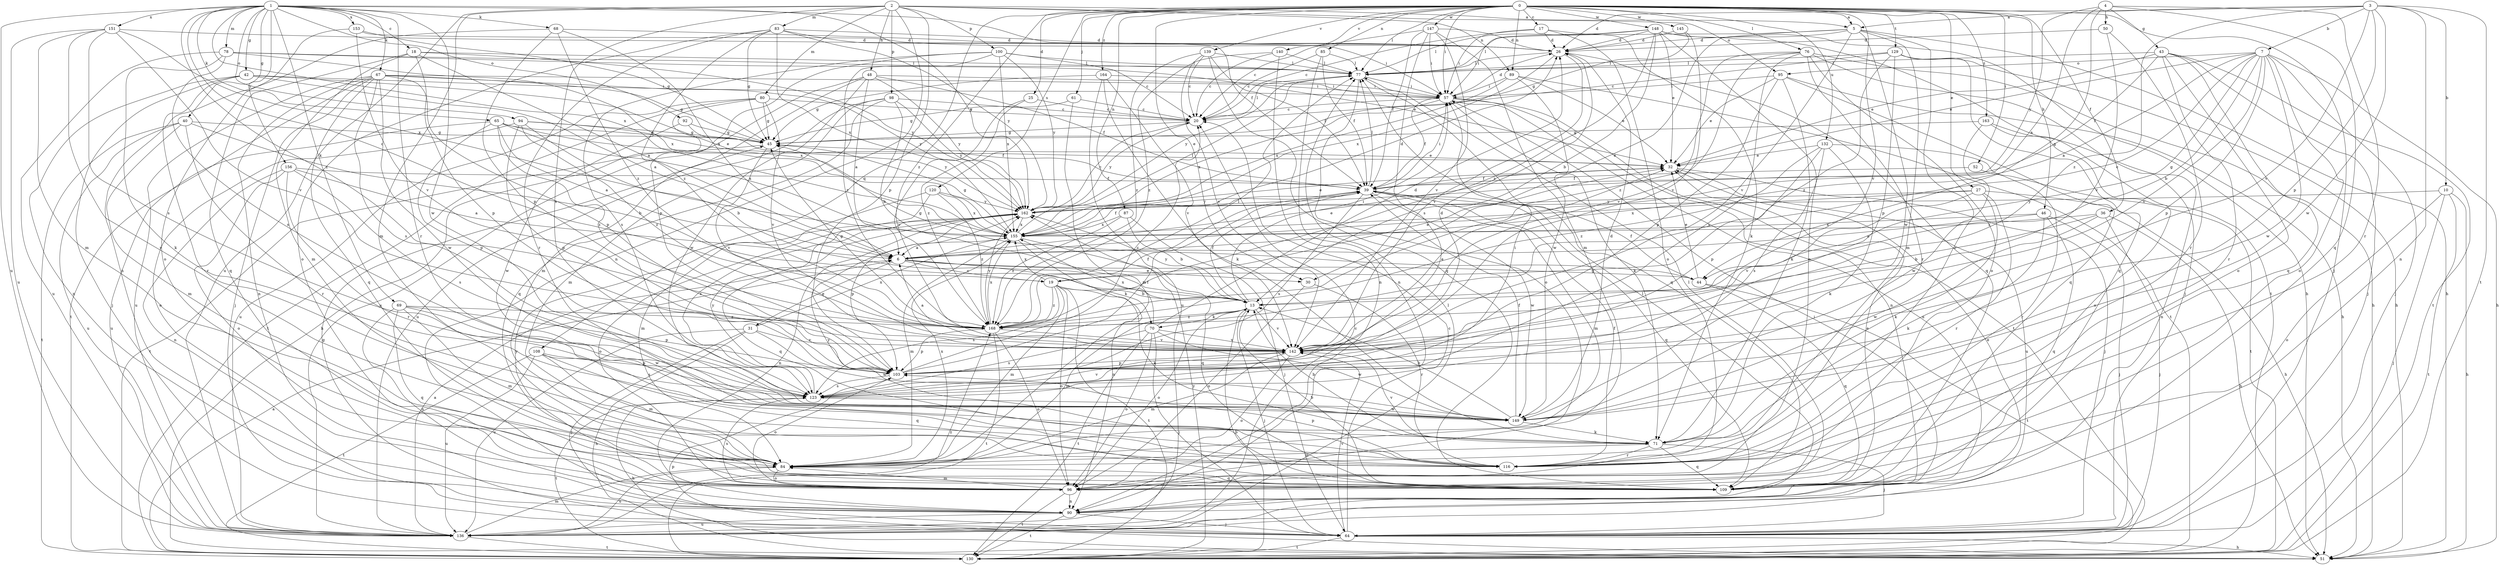 strict digraph  {
0;
1;
2;
3;
4;
5;
6;
7;
10;
13;
17;
18;
19;
20;
25;
26;
27;
30;
31;
32;
36;
39;
40;
42;
43;
44;
45;
46;
48;
50;
51;
52;
57;
61;
64;
65;
67;
68;
69;
70;
71;
76;
77;
78;
80;
83;
84;
85;
87;
89;
90;
92;
94;
95;
96;
98;
100;
103;
108;
109;
116;
120;
123;
129;
130;
132;
136;
139;
140;
142;
145;
147;
148;
149;
151;
153;
155;
156;
162;
163;
164;
168;
0 -> 5  [label=a];
0 -> 17  [label=c];
0 -> 25  [label=d];
0 -> 27  [label=e];
0 -> 30  [label=e];
0 -> 36  [label=f];
0 -> 46  [label=h];
0 -> 52  [label=i];
0 -> 57  [label=i];
0 -> 61  [label=j];
0 -> 64  [label=j];
0 -> 76  [label=l];
0 -> 77  [label=l];
0 -> 85  [label=n];
0 -> 87  [label=n];
0 -> 89  [label=n];
0 -> 108  [label=q];
0 -> 120  [label=s];
0 -> 129  [label=t];
0 -> 132  [label=u];
0 -> 139  [label=v];
0 -> 140  [label=v];
0 -> 142  [label=v];
0 -> 145  [label=w];
0 -> 147  [label=w];
0 -> 148  [label=w];
0 -> 163  [label=z];
0 -> 164  [label=z];
0 -> 168  [label=z];
1 -> 18  [label=c];
1 -> 19  [label=c];
1 -> 39  [label=f];
1 -> 40  [label=g];
1 -> 42  [label=g];
1 -> 65  [label=k];
1 -> 67  [label=k];
1 -> 68  [label=k];
1 -> 69  [label=k];
1 -> 78  [label=m];
1 -> 92  [label=o];
1 -> 94  [label=o];
1 -> 116  [label=r];
1 -> 136  [label=u];
1 -> 149  [label=w];
1 -> 151  [label=x];
1 -> 153  [label=x];
1 -> 155  [label=x];
1 -> 156  [label=y];
1 -> 162  [label=y];
1 -> 168  [label=z];
2 -> 5  [label=a];
2 -> 48  [label=h];
2 -> 80  [label=m];
2 -> 83  [label=m];
2 -> 84  [label=m];
2 -> 89  [label=n];
2 -> 90  [label=n];
2 -> 95  [label=o];
2 -> 98  [label=p];
2 -> 100  [label=p];
2 -> 103  [label=p];
2 -> 123  [label=s];
2 -> 136  [label=u];
3 -> 5  [label=a];
3 -> 7  [label=b];
3 -> 10  [label=b];
3 -> 26  [label=d];
3 -> 90  [label=n];
3 -> 103  [label=p];
3 -> 130  [label=t];
3 -> 142  [label=v];
3 -> 149  [label=w];
3 -> 168  [label=z];
4 -> 6  [label=a];
4 -> 43  [label=g];
4 -> 44  [label=g];
4 -> 50  [label=h];
4 -> 109  [label=q];
4 -> 116  [label=r];
4 -> 162  [label=y];
5 -> 26  [label=d];
5 -> 30  [label=e];
5 -> 51  [label=h];
5 -> 77  [label=l];
5 -> 84  [label=m];
5 -> 116  [label=r];
5 -> 142  [label=v];
5 -> 149  [label=w];
6 -> 19  [label=c];
6 -> 30  [label=e];
6 -> 31  [label=e];
6 -> 32  [label=e];
6 -> 44  [label=g];
6 -> 70  [label=k];
7 -> 6  [label=a];
7 -> 13  [label=b];
7 -> 19  [label=c];
7 -> 32  [label=e];
7 -> 44  [label=g];
7 -> 51  [label=h];
7 -> 64  [label=j];
7 -> 95  [label=o];
7 -> 96  [label=o];
7 -> 103  [label=p];
7 -> 142  [label=v];
7 -> 149  [label=w];
10 -> 51  [label=h];
10 -> 64  [label=j];
10 -> 96  [label=o];
10 -> 130  [label=t];
10 -> 162  [label=y];
13 -> 39  [label=f];
13 -> 57  [label=i];
13 -> 64  [label=j];
13 -> 70  [label=k];
13 -> 84  [label=m];
13 -> 96  [label=o];
13 -> 142  [label=v];
13 -> 162  [label=y];
13 -> 168  [label=z];
17 -> 20  [label=c];
17 -> 26  [label=d];
17 -> 57  [label=i];
17 -> 71  [label=k];
17 -> 96  [label=o];
18 -> 6  [label=a];
18 -> 77  [label=l];
18 -> 84  [label=m];
18 -> 103  [label=p];
18 -> 109  [label=q];
18 -> 162  [label=y];
19 -> 13  [label=b];
19 -> 32  [label=e];
19 -> 71  [label=k];
19 -> 84  [label=m];
19 -> 96  [label=o];
19 -> 123  [label=s];
19 -> 130  [label=t];
19 -> 155  [label=x];
19 -> 168  [label=z];
20 -> 45  [label=g];
20 -> 77  [label=l];
20 -> 162  [label=y];
25 -> 20  [label=c];
25 -> 142  [label=v];
25 -> 168  [label=z];
26 -> 77  [label=l];
26 -> 109  [label=q];
26 -> 142  [label=v];
26 -> 155  [label=x];
27 -> 51  [label=h];
27 -> 71  [label=k];
27 -> 116  [label=r];
27 -> 142  [label=v];
27 -> 155  [label=x];
27 -> 162  [label=y];
30 -> 96  [label=o];
30 -> 116  [label=r];
31 -> 51  [label=h];
31 -> 64  [label=j];
31 -> 136  [label=u];
31 -> 142  [label=v];
31 -> 149  [label=w];
31 -> 155  [label=x];
32 -> 39  [label=f];
32 -> 64  [label=j];
32 -> 136  [label=u];
36 -> 13  [label=b];
36 -> 51  [label=h];
36 -> 64  [label=j];
36 -> 149  [label=w];
36 -> 155  [label=x];
39 -> 57  [label=i];
39 -> 77  [label=l];
39 -> 84  [label=m];
39 -> 109  [label=q];
39 -> 123  [label=s];
39 -> 149  [label=w];
39 -> 162  [label=y];
40 -> 13  [label=b];
40 -> 45  [label=g];
40 -> 84  [label=m];
40 -> 116  [label=r];
40 -> 130  [label=t];
40 -> 136  [label=u];
42 -> 6  [label=a];
42 -> 57  [label=i];
42 -> 64  [label=j];
42 -> 90  [label=n];
42 -> 116  [label=r];
42 -> 155  [label=x];
43 -> 32  [label=e];
43 -> 39  [label=f];
43 -> 64  [label=j];
43 -> 77  [label=l];
43 -> 96  [label=o];
43 -> 109  [label=q];
43 -> 116  [label=r];
43 -> 130  [label=t];
44 -> 32  [label=e];
44 -> 39  [label=f];
44 -> 45  [label=g];
44 -> 109  [label=q];
44 -> 130  [label=t];
45 -> 32  [label=e];
45 -> 130  [label=t];
45 -> 142  [label=v];
46 -> 6  [label=a];
46 -> 64  [label=j];
46 -> 71  [label=k];
46 -> 109  [label=q];
46 -> 155  [label=x];
48 -> 6  [label=a];
48 -> 39  [label=f];
48 -> 57  [label=i];
48 -> 84  [label=m];
48 -> 136  [label=u];
48 -> 149  [label=w];
48 -> 162  [label=y];
50 -> 26  [label=d];
50 -> 116  [label=r];
50 -> 142  [label=v];
51 -> 103  [label=p];
52 -> 39  [label=f];
52 -> 116  [label=r];
57 -> 20  [label=c];
57 -> 26  [label=d];
57 -> 39  [label=f];
57 -> 71  [label=k];
57 -> 90  [label=n];
57 -> 130  [label=t];
57 -> 136  [label=u];
57 -> 155  [label=x];
61 -> 20  [label=c];
61 -> 45  [label=g];
61 -> 84  [label=m];
64 -> 20  [label=c];
64 -> 45  [label=g];
64 -> 51  [label=h];
64 -> 130  [label=t];
64 -> 142  [label=v];
65 -> 6  [label=a];
65 -> 39  [label=f];
65 -> 45  [label=g];
65 -> 103  [label=p];
65 -> 136  [label=u];
65 -> 155  [label=x];
65 -> 168  [label=z];
67 -> 45  [label=g];
67 -> 57  [label=i];
67 -> 64  [label=j];
67 -> 90  [label=n];
67 -> 103  [label=p];
67 -> 109  [label=q];
67 -> 123  [label=s];
67 -> 130  [label=t];
67 -> 136  [label=u];
67 -> 149  [label=w];
67 -> 162  [label=y];
68 -> 6  [label=a];
68 -> 26  [label=d];
68 -> 90  [label=n];
68 -> 103  [label=p];
68 -> 168  [label=z];
69 -> 84  [label=m];
69 -> 90  [label=n];
69 -> 103  [label=p];
69 -> 109  [label=q];
69 -> 149  [label=w];
69 -> 168  [label=z];
70 -> 26  [label=d];
70 -> 64  [label=j];
70 -> 96  [label=o];
70 -> 123  [label=s];
70 -> 130  [label=t];
70 -> 142  [label=v];
70 -> 149  [label=w];
70 -> 155  [label=x];
71 -> 13  [label=b];
71 -> 64  [label=j];
71 -> 84  [label=m];
71 -> 109  [label=q];
71 -> 116  [label=r];
71 -> 142  [label=v];
76 -> 51  [label=h];
76 -> 64  [label=j];
76 -> 77  [label=l];
76 -> 96  [label=o];
76 -> 116  [label=r];
76 -> 123  [label=s];
76 -> 142  [label=v];
76 -> 168  [label=z];
77 -> 57  [label=i];
77 -> 96  [label=o];
77 -> 109  [label=q];
77 -> 162  [label=y];
78 -> 32  [label=e];
78 -> 71  [label=k];
78 -> 77  [label=l];
78 -> 123  [label=s];
78 -> 136  [label=u];
78 -> 155  [label=x];
80 -> 20  [label=c];
80 -> 45  [label=g];
80 -> 51  [label=h];
80 -> 130  [label=t];
80 -> 136  [label=u];
80 -> 142  [label=v];
83 -> 26  [label=d];
83 -> 45  [label=g];
83 -> 57  [label=i];
83 -> 96  [label=o];
83 -> 116  [label=r];
83 -> 155  [label=x];
83 -> 162  [label=y];
83 -> 168  [label=z];
84 -> 96  [label=o];
84 -> 109  [label=q];
84 -> 136  [label=u];
84 -> 155  [label=x];
85 -> 20  [label=c];
85 -> 39  [label=f];
85 -> 77  [label=l];
85 -> 90  [label=n];
87 -> 13  [label=b];
87 -> 64  [label=j];
87 -> 155  [label=x];
87 -> 168  [label=z];
89 -> 32  [label=e];
89 -> 57  [label=i];
89 -> 130  [label=t];
89 -> 149  [label=w];
89 -> 155  [label=x];
90 -> 32  [label=e];
90 -> 64  [label=j];
90 -> 77  [label=l];
90 -> 130  [label=t];
90 -> 136  [label=u];
92 -> 45  [label=g];
92 -> 149  [label=w];
92 -> 162  [label=y];
94 -> 13  [label=b];
94 -> 32  [label=e];
94 -> 45  [label=g];
94 -> 96  [label=o];
94 -> 103  [label=p];
94 -> 168  [label=z];
95 -> 32  [label=e];
95 -> 51  [label=h];
95 -> 57  [label=i];
95 -> 71  [label=k];
95 -> 103  [label=p];
95 -> 109  [label=q];
96 -> 84  [label=m];
96 -> 90  [label=n];
96 -> 123  [label=s];
96 -> 130  [label=t];
96 -> 162  [label=y];
98 -> 13  [label=b];
98 -> 20  [label=c];
98 -> 84  [label=m];
98 -> 109  [label=q];
98 -> 136  [label=u];
98 -> 162  [label=y];
100 -> 20  [label=c];
100 -> 77  [label=l];
100 -> 103  [label=p];
100 -> 123  [label=s];
100 -> 155  [label=x];
100 -> 162  [label=y];
100 -> 168  [label=z];
103 -> 20  [label=c];
103 -> 26  [label=d];
103 -> 39  [label=f];
103 -> 96  [label=o];
103 -> 123  [label=s];
108 -> 84  [label=m];
108 -> 103  [label=p];
108 -> 109  [label=q];
108 -> 123  [label=s];
108 -> 130  [label=t];
108 -> 136  [label=u];
109 -> 13  [label=b];
109 -> 32  [label=e];
109 -> 77  [label=l];
116 -> 39  [label=f];
116 -> 103  [label=p];
116 -> 162  [label=y];
120 -> 84  [label=m];
120 -> 123  [label=s];
120 -> 155  [label=x];
120 -> 162  [label=y];
120 -> 168  [label=z];
123 -> 51  [label=h];
123 -> 57  [label=i];
123 -> 130  [label=t];
123 -> 142  [label=v];
123 -> 149  [label=w];
123 -> 162  [label=y];
129 -> 20  [label=c];
129 -> 51  [label=h];
129 -> 77  [label=l];
129 -> 103  [label=p];
129 -> 109  [label=q];
129 -> 168  [label=z];
130 -> 6  [label=a];
130 -> 13  [label=b];
130 -> 162  [label=y];
132 -> 32  [label=e];
132 -> 71  [label=k];
132 -> 103  [label=p];
132 -> 123  [label=s];
132 -> 130  [label=t];
132 -> 168  [label=z];
136 -> 6  [label=a];
136 -> 20  [label=c];
136 -> 57  [label=i];
136 -> 77  [label=l];
136 -> 84  [label=m];
136 -> 130  [label=t];
136 -> 168  [label=z];
139 -> 20  [label=c];
139 -> 39  [label=f];
139 -> 77  [label=l];
139 -> 109  [label=q];
139 -> 142  [label=v];
139 -> 168  [label=z];
140 -> 20  [label=c];
140 -> 77  [label=l];
140 -> 90  [label=n];
140 -> 168  [label=z];
142 -> 6  [label=a];
142 -> 32  [label=e];
142 -> 84  [label=m];
142 -> 96  [label=o];
142 -> 103  [label=p];
145 -> 26  [label=d];
145 -> 45  [label=g];
145 -> 142  [label=v];
147 -> 20  [label=c];
147 -> 26  [label=d];
147 -> 39  [label=f];
147 -> 57  [label=i];
147 -> 84  [label=m];
147 -> 123  [label=s];
147 -> 142  [label=v];
148 -> 13  [label=b];
148 -> 26  [label=d];
148 -> 32  [label=e];
148 -> 51  [label=h];
148 -> 57  [label=i];
148 -> 77  [label=l];
148 -> 96  [label=o];
148 -> 130  [label=t];
148 -> 168  [label=z];
149 -> 13  [label=b];
149 -> 26  [label=d];
149 -> 39  [label=f];
149 -> 71  [label=k];
151 -> 26  [label=d];
151 -> 84  [label=m];
151 -> 116  [label=r];
151 -> 123  [label=s];
151 -> 136  [label=u];
151 -> 142  [label=v];
151 -> 155  [label=x];
153 -> 26  [label=d];
153 -> 45  [label=g];
153 -> 96  [label=o];
153 -> 142  [label=v];
155 -> 6  [label=a];
155 -> 26  [label=d];
155 -> 39  [label=f];
155 -> 45  [label=g];
155 -> 77  [label=l];
155 -> 84  [label=m];
155 -> 90  [label=n];
155 -> 109  [label=q];
156 -> 6  [label=a];
156 -> 39  [label=f];
156 -> 90  [label=n];
156 -> 96  [label=o];
156 -> 116  [label=r];
156 -> 123  [label=s];
162 -> 20  [label=c];
162 -> 32  [label=e];
162 -> 90  [label=n];
162 -> 96  [label=o];
162 -> 103  [label=p];
162 -> 109  [label=q];
162 -> 155  [label=x];
163 -> 45  [label=g];
163 -> 90  [label=n];
163 -> 96  [label=o];
163 -> 149  [label=w];
164 -> 45  [label=g];
164 -> 57  [label=i];
164 -> 71  [label=k];
164 -> 136  [label=u];
164 -> 142  [label=v];
168 -> 39  [label=f];
168 -> 45  [label=g];
168 -> 77  [label=l];
168 -> 96  [label=o];
168 -> 103  [label=p];
168 -> 130  [label=t];
168 -> 142  [label=v];
168 -> 155  [label=x];
168 -> 162  [label=y];
}
